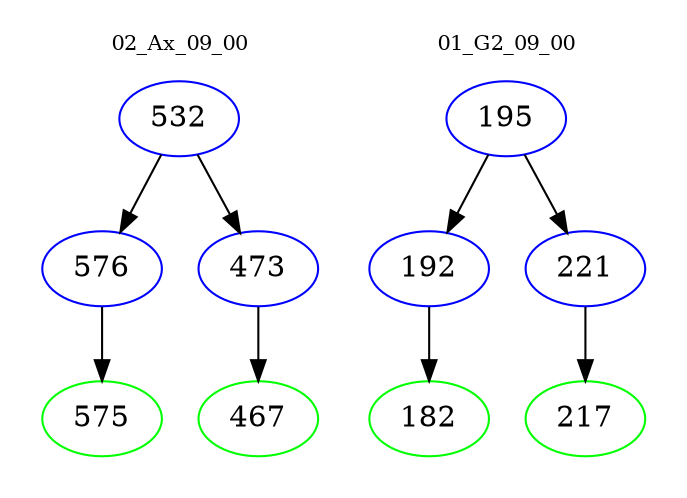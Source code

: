 digraph{
subgraph cluster_0 {
color = white
label = "02_Ax_09_00";
fontsize=10;
T0_532 [label="532", color="blue"]
T0_532 -> T0_576 [color="black"]
T0_576 [label="576", color="blue"]
T0_576 -> T0_575 [color="black"]
T0_575 [label="575", color="green"]
T0_532 -> T0_473 [color="black"]
T0_473 [label="473", color="blue"]
T0_473 -> T0_467 [color="black"]
T0_467 [label="467", color="green"]
}
subgraph cluster_1 {
color = white
label = "01_G2_09_00";
fontsize=10;
T1_195 [label="195", color="blue"]
T1_195 -> T1_192 [color="black"]
T1_192 [label="192", color="blue"]
T1_192 -> T1_182 [color="black"]
T1_182 [label="182", color="green"]
T1_195 -> T1_221 [color="black"]
T1_221 [label="221", color="blue"]
T1_221 -> T1_217 [color="black"]
T1_217 [label="217", color="green"]
}
}

